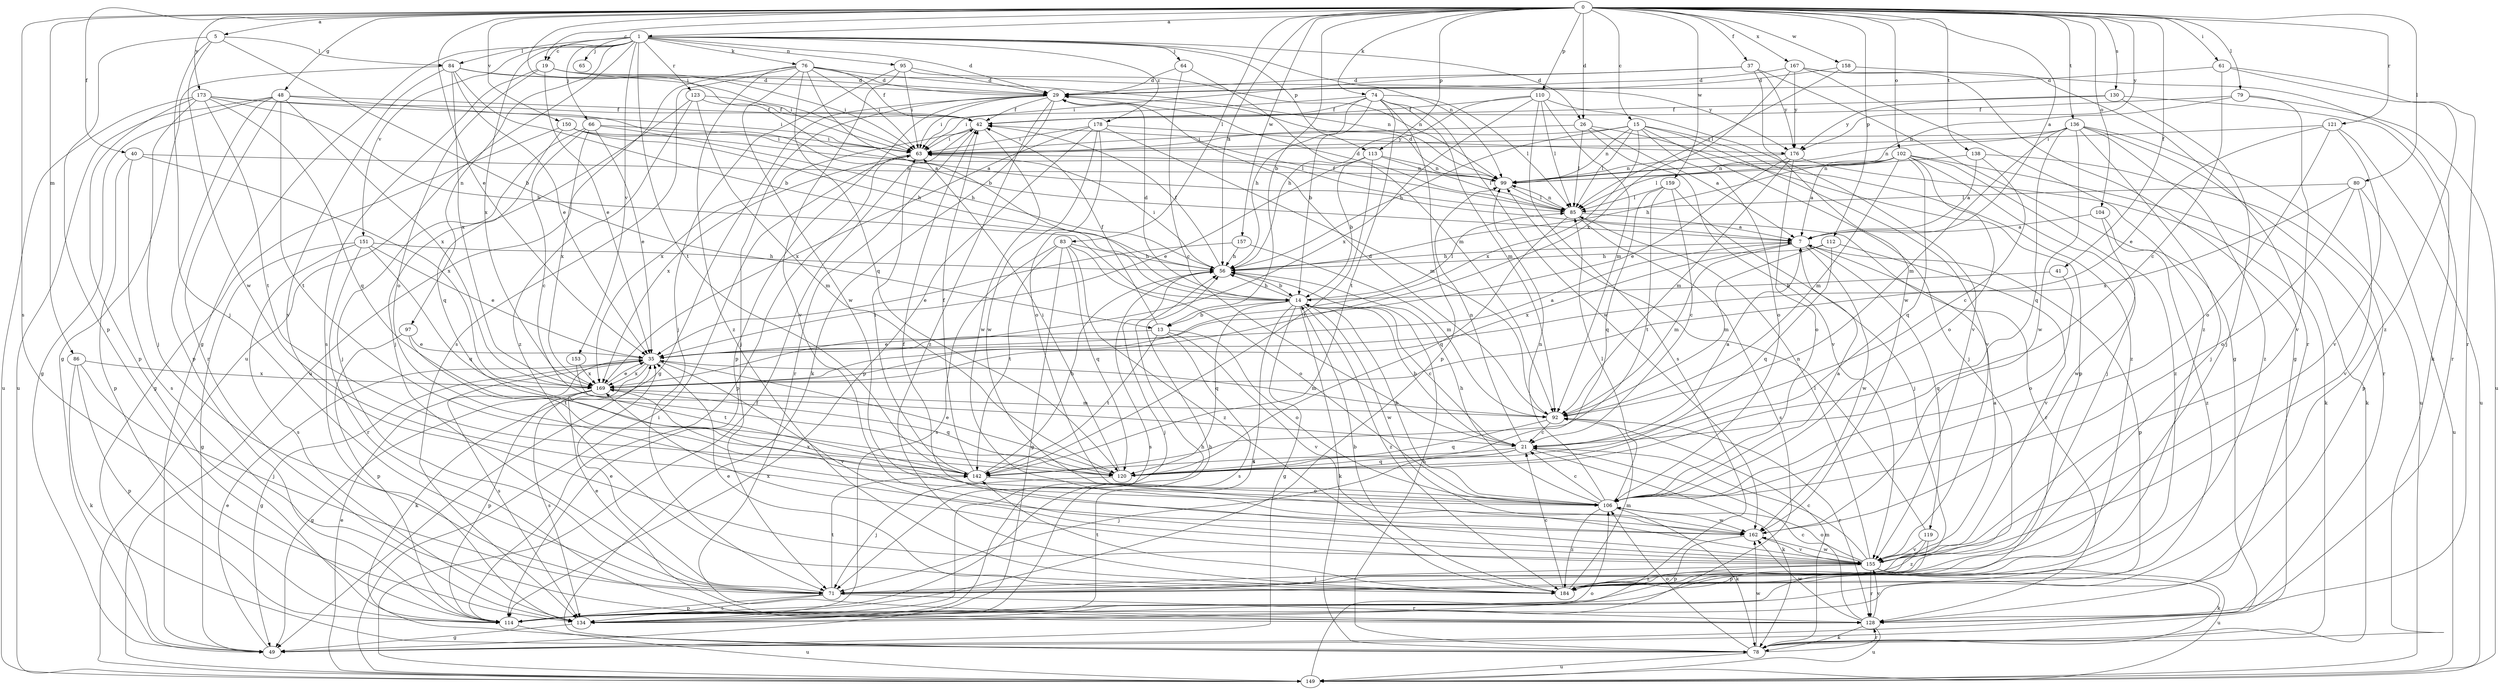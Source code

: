 strict digraph  {
0;
1;
5;
7;
13;
14;
15;
19;
21;
26;
29;
35;
37;
40;
41;
42;
48;
49;
56;
61;
63;
64;
65;
66;
71;
74;
76;
78;
79;
80;
83;
84;
85;
86;
92;
95;
97;
99;
102;
104;
106;
110;
112;
113;
114;
119;
120;
121;
123;
128;
130;
134;
136;
138;
142;
149;
150;
151;
153;
155;
157;
158;
159;
162;
167;
169;
173;
176;
178;
184;
0 -> 1  [label=a];
0 -> 5  [label=a];
0 -> 7  [label=a];
0 -> 13  [label=b];
0 -> 15  [label=c];
0 -> 19  [label=c];
0 -> 26  [label=d];
0 -> 35  [label=e];
0 -> 37  [label=f];
0 -> 40  [label=f];
0 -> 41  [label=f];
0 -> 48  [label=g];
0 -> 56  [label=h];
0 -> 61  [label=i];
0 -> 63  [label=i];
0 -> 74  [label=k];
0 -> 79  [label=l];
0 -> 80  [label=l];
0 -> 83  [label=l];
0 -> 86  [label=m];
0 -> 102  [label=o];
0 -> 104  [label=o];
0 -> 110  [label=p];
0 -> 112  [label=p];
0 -> 113  [label=p];
0 -> 121  [label=r];
0 -> 130  [label=s];
0 -> 134  [label=s];
0 -> 136  [label=t];
0 -> 138  [label=t];
0 -> 150  [label=v];
0 -> 157  [label=w];
0 -> 158  [label=w];
0 -> 159  [label=w];
0 -> 167  [label=x];
0 -> 173  [label=y];
0 -> 176  [label=y];
1 -> 19  [label=c];
1 -> 26  [label=d];
1 -> 29  [label=d];
1 -> 49  [label=g];
1 -> 64  [label=j];
1 -> 65  [label=j];
1 -> 66  [label=j];
1 -> 76  [label=k];
1 -> 84  [label=l];
1 -> 95  [label=n];
1 -> 97  [label=n];
1 -> 99  [label=n];
1 -> 113  [label=p];
1 -> 123  [label=r];
1 -> 142  [label=t];
1 -> 149  [label=u];
1 -> 151  [label=v];
1 -> 153  [label=v];
1 -> 169  [label=x];
1 -> 178  [label=z];
5 -> 13  [label=b];
5 -> 71  [label=j];
5 -> 84  [label=l];
5 -> 114  [label=p];
5 -> 162  [label=w];
7 -> 56  [label=h];
7 -> 92  [label=m];
7 -> 114  [label=p];
7 -> 119  [label=q];
7 -> 162  [label=w];
7 -> 169  [label=x];
13 -> 35  [label=e];
13 -> 42  [label=f];
13 -> 106  [label=o];
13 -> 134  [label=s];
13 -> 142  [label=t];
13 -> 155  [label=v];
14 -> 13  [label=b];
14 -> 21  [label=c];
14 -> 29  [label=d];
14 -> 49  [label=g];
14 -> 56  [label=h];
14 -> 78  [label=k];
14 -> 85  [label=l];
14 -> 120  [label=q];
14 -> 134  [label=s];
14 -> 162  [label=w];
14 -> 184  [label=z];
15 -> 56  [label=h];
15 -> 63  [label=i];
15 -> 71  [label=j];
15 -> 85  [label=l];
15 -> 99  [label=n];
15 -> 106  [label=o];
15 -> 155  [label=v];
15 -> 169  [label=x];
15 -> 184  [label=z];
19 -> 29  [label=d];
19 -> 35  [label=e];
19 -> 63  [label=i];
19 -> 106  [label=o];
19 -> 134  [label=s];
19 -> 176  [label=y];
21 -> 7  [label=a];
21 -> 14  [label=b];
21 -> 71  [label=j];
21 -> 78  [label=k];
21 -> 99  [label=n];
21 -> 120  [label=q];
21 -> 142  [label=t];
26 -> 7  [label=a];
26 -> 63  [label=i];
26 -> 85  [label=l];
26 -> 114  [label=p];
26 -> 155  [label=v];
29 -> 42  [label=f];
29 -> 49  [label=g];
29 -> 63  [label=i];
29 -> 71  [label=j];
29 -> 78  [label=k];
29 -> 114  [label=p];
29 -> 184  [label=z];
35 -> 7  [label=a];
35 -> 49  [label=g];
35 -> 78  [label=k];
35 -> 92  [label=m];
35 -> 134  [label=s];
35 -> 155  [label=v];
35 -> 169  [label=x];
37 -> 29  [label=d];
37 -> 49  [label=g];
37 -> 63  [label=i];
37 -> 162  [label=w];
37 -> 176  [label=y];
40 -> 99  [label=n];
40 -> 114  [label=p];
40 -> 134  [label=s];
40 -> 169  [label=x];
41 -> 14  [label=b];
41 -> 106  [label=o];
42 -> 63  [label=i];
42 -> 128  [label=r];
42 -> 162  [label=w];
42 -> 169  [label=x];
48 -> 7  [label=a];
48 -> 42  [label=f];
48 -> 49  [label=g];
48 -> 114  [label=p];
48 -> 128  [label=r];
48 -> 142  [label=t];
48 -> 149  [label=u];
48 -> 169  [label=x];
49 -> 35  [label=e];
56 -> 14  [label=b];
56 -> 42  [label=f];
56 -> 63  [label=i];
56 -> 71  [label=j];
56 -> 134  [label=s];
61 -> 21  [label=c];
61 -> 29  [label=d];
61 -> 128  [label=r];
61 -> 184  [label=z];
63 -> 99  [label=n];
63 -> 114  [label=p];
63 -> 169  [label=x];
64 -> 21  [label=c];
64 -> 29  [label=d];
64 -> 92  [label=m];
66 -> 21  [label=c];
66 -> 35  [label=e];
66 -> 56  [label=h];
66 -> 63  [label=i];
66 -> 71  [label=j];
66 -> 169  [label=x];
71 -> 35  [label=e];
71 -> 114  [label=p];
71 -> 128  [label=r];
71 -> 134  [label=s];
71 -> 142  [label=t];
74 -> 14  [label=b];
74 -> 42  [label=f];
74 -> 56  [label=h];
74 -> 63  [label=i];
74 -> 85  [label=l];
74 -> 92  [label=m];
74 -> 114  [label=p];
74 -> 142  [label=t];
74 -> 162  [label=w];
76 -> 14  [label=b];
76 -> 29  [label=d];
76 -> 42  [label=f];
76 -> 63  [label=i];
76 -> 99  [label=n];
76 -> 120  [label=q];
76 -> 134  [label=s];
76 -> 149  [label=u];
76 -> 162  [label=w];
76 -> 184  [label=z];
78 -> 56  [label=h];
78 -> 92  [label=m];
78 -> 106  [label=o];
78 -> 128  [label=r];
78 -> 149  [label=u];
78 -> 162  [label=w];
79 -> 42  [label=f];
79 -> 99  [label=n];
79 -> 149  [label=u];
79 -> 155  [label=v];
80 -> 85  [label=l];
80 -> 106  [label=o];
80 -> 149  [label=u];
80 -> 155  [label=v];
80 -> 169  [label=x];
83 -> 49  [label=g];
83 -> 56  [label=h];
83 -> 106  [label=o];
83 -> 120  [label=q];
83 -> 134  [label=s];
83 -> 142  [label=t];
83 -> 184  [label=z];
84 -> 14  [label=b];
84 -> 29  [label=d];
84 -> 35  [label=e];
84 -> 49  [label=g];
84 -> 63  [label=i];
84 -> 155  [label=v];
84 -> 169  [label=x];
85 -> 7  [label=a];
85 -> 29  [label=d];
85 -> 42  [label=f];
85 -> 99  [label=n];
85 -> 120  [label=q];
85 -> 128  [label=r];
85 -> 134  [label=s];
86 -> 71  [label=j];
86 -> 78  [label=k];
86 -> 114  [label=p];
86 -> 169  [label=x];
92 -> 21  [label=c];
92 -> 29  [label=d];
92 -> 120  [label=q];
92 -> 128  [label=r];
95 -> 29  [label=d];
95 -> 63  [label=i];
95 -> 71  [label=j];
95 -> 99  [label=n];
95 -> 155  [label=v];
97 -> 35  [label=e];
97 -> 114  [label=p];
97 -> 142  [label=t];
99 -> 29  [label=d];
99 -> 85  [label=l];
102 -> 7  [label=a];
102 -> 56  [label=h];
102 -> 71  [label=j];
102 -> 78  [label=k];
102 -> 85  [label=l];
102 -> 92  [label=m];
102 -> 99  [label=n];
102 -> 106  [label=o];
102 -> 120  [label=q];
102 -> 184  [label=z];
104 -> 7  [label=a];
104 -> 162  [label=w];
104 -> 184  [label=z];
106 -> 7  [label=a];
106 -> 14  [label=b];
106 -> 21  [label=c];
106 -> 56  [label=h];
106 -> 78  [label=k];
106 -> 85  [label=l];
106 -> 99  [label=n];
106 -> 162  [label=w];
106 -> 169  [label=x];
106 -> 184  [label=z];
110 -> 42  [label=f];
110 -> 56  [label=h];
110 -> 85  [label=l];
110 -> 92  [label=m];
110 -> 134  [label=s];
110 -> 155  [label=v];
110 -> 169  [label=x];
112 -> 56  [label=h];
112 -> 92  [label=m];
112 -> 120  [label=q];
112 -> 155  [label=v];
113 -> 14  [label=b];
113 -> 35  [label=e];
113 -> 85  [label=l];
113 -> 99  [label=n];
113 -> 142  [label=t];
114 -> 56  [label=h];
114 -> 149  [label=u];
119 -> 99  [label=n];
119 -> 114  [label=p];
119 -> 155  [label=v];
119 -> 184  [label=z];
120 -> 35  [label=e];
120 -> 63  [label=i];
120 -> 71  [label=j];
121 -> 35  [label=e];
121 -> 63  [label=i];
121 -> 106  [label=o];
121 -> 149  [label=u];
121 -> 155  [label=v];
123 -> 7  [label=a];
123 -> 42  [label=f];
123 -> 71  [label=j];
123 -> 184  [label=z];
123 -> 120  [label=m];
128 -> 21  [label=c];
128 -> 35  [label=e];
128 -> 78  [label=k];
128 -> 149  [label=u];
128 -> 155  [label=v];
128 -> 162  [label=w];
130 -> 42  [label=f];
130 -> 71  [label=j];
130 -> 128  [label=r];
130 -> 176  [label=y];
134 -> 49  [label=g];
134 -> 56  [label=h];
136 -> 63  [label=i];
136 -> 71  [label=j];
136 -> 92  [label=m];
136 -> 99  [label=n];
136 -> 120  [label=q];
136 -> 128  [label=r];
136 -> 149  [label=u];
136 -> 162  [label=w];
136 -> 184  [label=z];
138 -> 7  [label=a];
138 -> 21  [label=c];
138 -> 99  [label=n];
138 -> 114  [label=p];
142 -> 42  [label=f];
142 -> 56  [label=h];
142 -> 63  [label=i];
142 -> 106  [label=o];
149 -> 35  [label=e];
149 -> 42  [label=f];
149 -> 63  [label=i];
149 -> 106  [label=o];
150 -> 49  [label=g];
150 -> 56  [label=h];
150 -> 63  [label=i];
150 -> 85  [label=l];
150 -> 120  [label=q];
151 -> 35  [label=e];
151 -> 49  [label=g];
151 -> 56  [label=h];
151 -> 120  [label=q];
151 -> 128  [label=r];
151 -> 134  [label=s];
153 -> 142  [label=t];
153 -> 169  [label=x];
155 -> 7  [label=a];
155 -> 21  [label=c];
155 -> 42  [label=f];
155 -> 71  [label=j];
155 -> 78  [label=k];
155 -> 85  [label=l];
155 -> 106  [label=o];
155 -> 128  [label=r];
155 -> 149  [label=u];
155 -> 162  [label=w];
155 -> 169  [label=x];
155 -> 184  [label=z];
157 -> 35  [label=e];
157 -> 56  [label=h];
157 -> 92  [label=m];
158 -> 29  [label=d];
158 -> 78  [label=k];
158 -> 85  [label=l];
159 -> 21  [label=c];
159 -> 71  [label=j];
159 -> 85  [label=l];
159 -> 120  [label=q];
159 -> 142  [label=t];
162 -> 114  [label=p];
162 -> 155  [label=v];
167 -> 29  [label=d];
167 -> 49  [label=g];
167 -> 128  [label=r];
167 -> 169  [label=x];
167 -> 176  [label=y];
167 -> 184  [label=z];
169 -> 35  [label=e];
169 -> 49  [label=g];
169 -> 92  [label=m];
169 -> 114  [label=p];
169 -> 120  [label=q];
169 -> 134  [label=s];
173 -> 14  [label=b];
173 -> 42  [label=f];
173 -> 63  [label=i];
173 -> 71  [label=j];
173 -> 114  [label=p];
173 -> 120  [label=q];
173 -> 142  [label=t];
173 -> 149  [label=u];
176 -> 35  [label=e];
176 -> 78  [label=k];
176 -> 92  [label=m];
176 -> 99  [label=n];
176 -> 106  [label=o];
178 -> 63  [label=i];
178 -> 92  [label=m];
178 -> 106  [label=o];
178 -> 114  [label=p];
178 -> 162  [label=w];
178 -> 169  [label=x];
178 -> 176  [label=y];
184 -> 14  [label=b];
184 -> 21  [label=c];
184 -> 35  [label=e];
184 -> 92  [label=m];
184 -> 142  [label=t];
}
